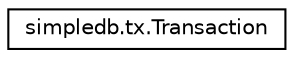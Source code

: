 digraph "Graphical Class Hierarchy"
{
  edge [fontname="Helvetica",fontsize="10",labelfontname="Helvetica",labelfontsize="10"];
  node [fontname="Helvetica",fontsize="10",shape=record];
  rankdir="LR";
  Node0 [label="simpledb.tx.Transaction",height=0.2,width=0.4,color="black", fillcolor="white", style="filled",URL="$classsimpledb_1_1tx_1_1Transaction.html"];
}
